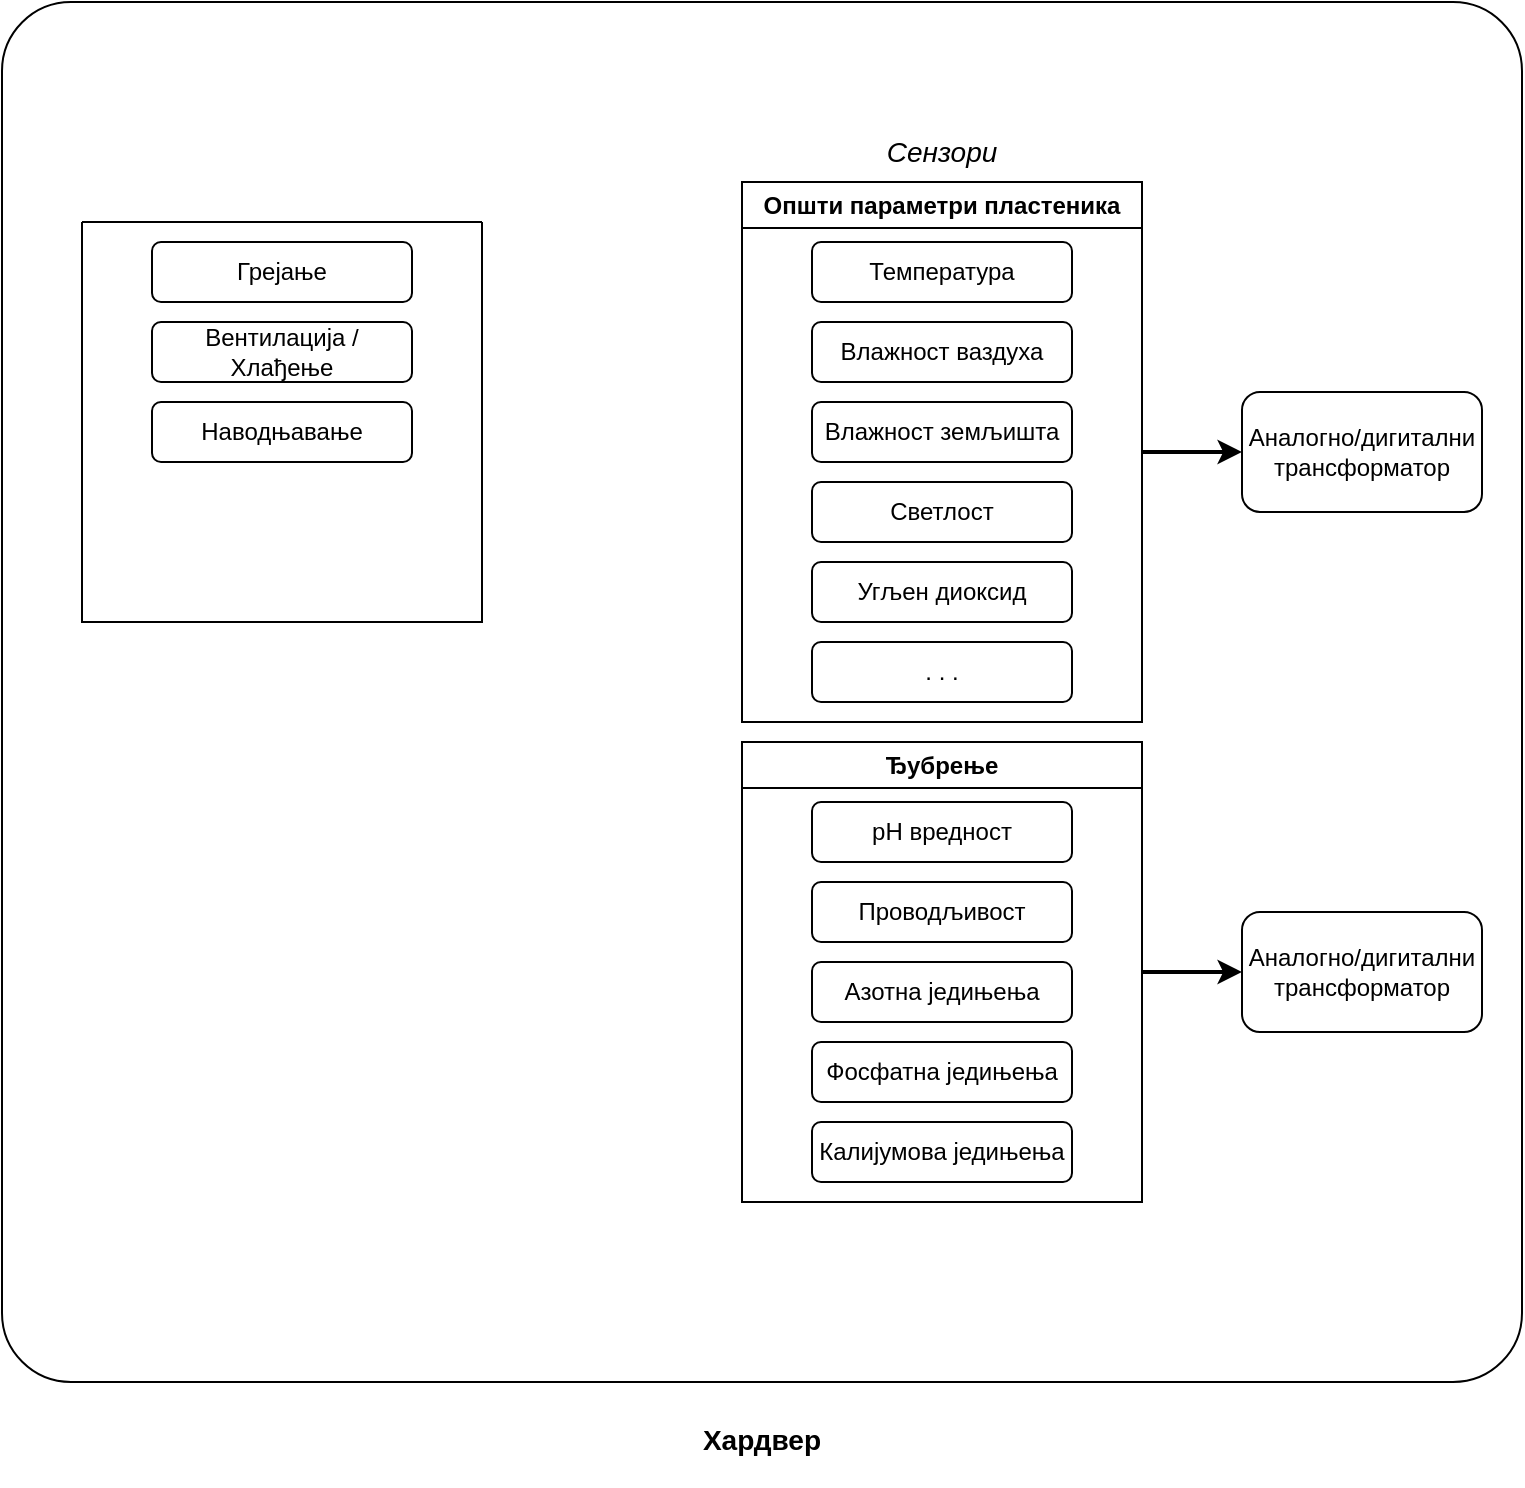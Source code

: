 <mxfile version="21.1.1" type="github">
  <diagram name="Page-1" id="nwmzDDg9rzGXQXywoVDp">
    <mxGraphModel dx="1434" dy="754" grid="1" gridSize="10" guides="1" tooltips="1" connect="1" arrows="1" fold="1" page="1" pageScale="1" pageWidth="850" pageHeight="1100" math="0" shadow="0">
      <root>
        <mxCell id="0" />
        <mxCell id="1" parent="0" />
        <mxCell id="Svi2D5dXMXJ2sk7aOZPu-1" value="&lt;h3&gt;Хардвер&lt;br&gt;&lt;/h3&gt;" style="rounded=1;whiteSpace=wrap;html=1;labelPosition=center;verticalLabelPosition=bottom;align=center;verticalAlign=top;horizontal=1;arcSize=5;" vertex="1" parent="1">
          <mxGeometry x="20" y="10" width="760" height="690" as="geometry" />
        </mxCell>
        <mxCell id="Svi2D5dXMXJ2sk7aOZPu-23" style="edgeStyle=orthogonalEdgeStyle;rounded=0;orthogonalLoop=1;jettySize=auto;html=1;exitX=1;exitY=0.5;exitDx=0;exitDy=0;entryX=0;entryY=0.5;entryDx=0;entryDy=0;strokeWidth=2;" edge="1" parent="1" source="Svi2D5dXMXJ2sk7aOZPu-6" target="Svi2D5dXMXJ2sk7aOZPu-22">
          <mxGeometry relative="1" as="geometry" />
        </mxCell>
        <mxCell id="Svi2D5dXMXJ2sk7aOZPu-6" value="Општи параметри пластеника" style="swimlane;whiteSpace=wrap;html=1;movable=1;resizable=1;rotatable=1;deletable=1;editable=1;locked=0;connectable=1;" vertex="1" parent="1">
          <mxGeometry x="390" y="100" width="200" height="270" as="geometry">
            <mxRectangle x="140" y="150" width="140" height="30" as="alternateBounds" />
          </mxGeometry>
        </mxCell>
        <mxCell id="Svi2D5dXMXJ2sk7aOZPu-2" value="Температура" style="rounded=1;whiteSpace=wrap;html=1;" vertex="1" parent="Svi2D5dXMXJ2sk7aOZPu-6">
          <mxGeometry x="35" y="30" width="130" height="30" as="geometry" />
        </mxCell>
        <mxCell id="Svi2D5dXMXJ2sk7aOZPu-3" value="Влажност ваздуха" style="rounded=1;whiteSpace=wrap;html=1;" vertex="1" parent="Svi2D5dXMXJ2sk7aOZPu-6">
          <mxGeometry x="35" y="70" width="130" height="30" as="geometry" />
        </mxCell>
        <mxCell id="Svi2D5dXMXJ2sk7aOZPu-4" value="Влажност земљишта" style="rounded=1;whiteSpace=wrap;html=1;" vertex="1" parent="Svi2D5dXMXJ2sk7aOZPu-6">
          <mxGeometry x="35" y="110" width="130" height="30" as="geometry" />
        </mxCell>
        <mxCell id="Svi2D5dXMXJ2sk7aOZPu-8" value="Угљен диоксид" style="rounded=1;whiteSpace=wrap;html=1;" vertex="1" parent="Svi2D5dXMXJ2sk7aOZPu-6">
          <mxGeometry x="35" y="190" width="130" height="30" as="geometry" />
        </mxCell>
        <mxCell id="Svi2D5dXMXJ2sk7aOZPu-9" value=". . ." style="rounded=1;whiteSpace=wrap;html=1;" vertex="1" parent="Svi2D5dXMXJ2sk7aOZPu-6">
          <mxGeometry x="35" y="230" width="130" height="30" as="geometry" />
        </mxCell>
        <mxCell id="Svi2D5dXMXJ2sk7aOZPu-5" value="Светлост" style="rounded=1;whiteSpace=wrap;html=1;" vertex="1" parent="Svi2D5dXMXJ2sk7aOZPu-6">
          <mxGeometry x="35" y="150" width="130" height="30" as="geometry" />
        </mxCell>
        <mxCell id="Svi2D5dXMXJ2sk7aOZPu-10" value="Сензори " style="text;html=1;strokeColor=none;fillColor=none;align=center;verticalAlign=middle;whiteSpace=wrap;rounded=0;fontSize=14;fontStyle=2" vertex="1" parent="1">
          <mxGeometry x="460" y="70" width="60" height="30" as="geometry" />
        </mxCell>
        <mxCell id="Svi2D5dXMXJ2sk7aOZPu-26" style="edgeStyle=orthogonalEdgeStyle;rounded=0;orthogonalLoop=1;jettySize=auto;html=1;exitX=1;exitY=0.5;exitDx=0;exitDy=0;entryX=0;entryY=0.5;entryDx=0;entryDy=0;strokeWidth=2;" edge="1" parent="1" source="Svi2D5dXMXJ2sk7aOZPu-11" target="Svi2D5dXMXJ2sk7aOZPu-25">
          <mxGeometry relative="1" as="geometry" />
        </mxCell>
        <mxCell id="Svi2D5dXMXJ2sk7aOZPu-11" value="Ђубрење" style="swimlane;whiteSpace=wrap;html=1;movable=1;resizable=1;rotatable=1;deletable=1;editable=1;locked=0;connectable=1;" vertex="1" parent="1">
          <mxGeometry x="390" y="380" width="200" height="230" as="geometry">
            <mxRectangle x="140" y="150" width="140" height="30" as="alternateBounds" />
          </mxGeometry>
        </mxCell>
        <mxCell id="Svi2D5dXMXJ2sk7aOZPu-12" value="pH вредност" style="rounded=1;whiteSpace=wrap;html=1;" vertex="1" parent="Svi2D5dXMXJ2sk7aOZPu-11">
          <mxGeometry x="35" y="30" width="130" height="30" as="geometry" />
        </mxCell>
        <mxCell id="Svi2D5dXMXJ2sk7aOZPu-13" value="Проводљивост" style="rounded=1;whiteSpace=wrap;html=1;" vertex="1" parent="Svi2D5dXMXJ2sk7aOZPu-11">
          <mxGeometry x="35" y="70" width="130" height="30" as="geometry" />
        </mxCell>
        <mxCell id="Svi2D5dXMXJ2sk7aOZPu-14" value="Aзотна једињења" style="rounded=1;whiteSpace=wrap;html=1;" vertex="1" parent="Svi2D5dXMXJ2sk7aOZPu-11">
          <mxGeometry x="35" y="110" width="130" height="30" as="geometry" />
        </mxCell>
        <mxCell id="Svi2D5dXMXJ2sk7aOZPu-18" value="Калијумова једињења" style="rounded=1;whiteSpace=wrap;html=1;" vertex="1" parent="Svi2D5dXMXJ2sk7aOZPu-11">
          <mxGeometry x="35" y="190" width="130" height="30" as="geometry" />
        </mxCell>
        <mxCell id="Svi2D5dXMXJ2sk7aOZPu-19" value="Фосфатна једињења" style="rounded=1;whiteSpace=wrap;html=1;" vertex="1" parent="Svi2D5dXMXJ2sk7aOZPu-11">
          <mxGeometry x="35" y="150" width="130" height="30" as="geometry" />
        </mxCell>
        <mxCell id="Svi2D5dXMXJ2sk7aOZPu-20" style="edgeStyle=orthogonalEdgeStyle;rounded=0;orthogonalLoop=1;jettySize=auto;html=1;exitX=0.5;exitY=1;exitDx=0;exitDy=0;" edge="1" parent="Svi2D5dXMXJ2sk7aOZPu-11" source="Svi2D5dXMXJ2sk7aOZPu-19" target="Svi2D5dXMXJ2sk7aOZPu-19">
          <mxGeometry relative="1" as="geometry" />
        </mxCell>
        <mxCell id="Svi2D5dXMXJ2sk7aOZPu-22" value="Аналогно/дигитални трансформатор" style="rounded=1;whiteSpace=wrap;html=1;" vertex="1" parent="1">
          <mxGeometry x="640" y="205" width="120" height="60" as="geometry" />
        </mxCell>
        <mxCell id="Svi2D5dXMXJ2sk7aOZPu-25" value="Аналогно/дигитални трансформатор" style="rounded=1;whiteSpace=wrap;html=1;strokeWidth=1;" vertex="1" parent="1">
          <mxGeometry x="640" y="465" width="120" height="60" as="geometry" />
        </mxCell>
        <mxCell id="Svi2D5dXMXJ2sk7aOZPu-39" value="" style="swimlane;startSize=0;" vertex="1" parent="1">
          <mxGeometry x="60" y="120" width="200" height="200" as="geometry" />
        </mxCell>
        <mxCell id="Svi2D5dXMXJ2sk7aOZPu-41" value="Вентилација / Хлађење" style="rounded=1;whiteSpace=wrap;html=1;" vertex="1" parent="Svi2D5dXMXJ2sk7aOZPu-39">
          <mxGeometry x="35" y="50" width="130" height="30" as="geometry" />
        </mxCell>
        <mxCell id="Svi2D5dXMXJ2sk7aOZPu-40" value="Грејање" style="rounded=1;whiteSpace=wrap;html=1;" vertex="1" parent="1">
          <mxGeometry x="95" y="130" width="130" height="30" as="geometry" />
        </mxCell>
        <mxCell id="Svi2D5dXMXJ2sk7aOZPu-42" value="Наводњавање" style="rounded=1;whiteSpace=wrap;html=1;" vertex="1" parent="1">
          <mxGeometry x="95" y="210" width="130" height="30" as="geometry" />
        </mxCell>
      </root>
    </mxGraphModel>
  </diagram>
</mxfile>
